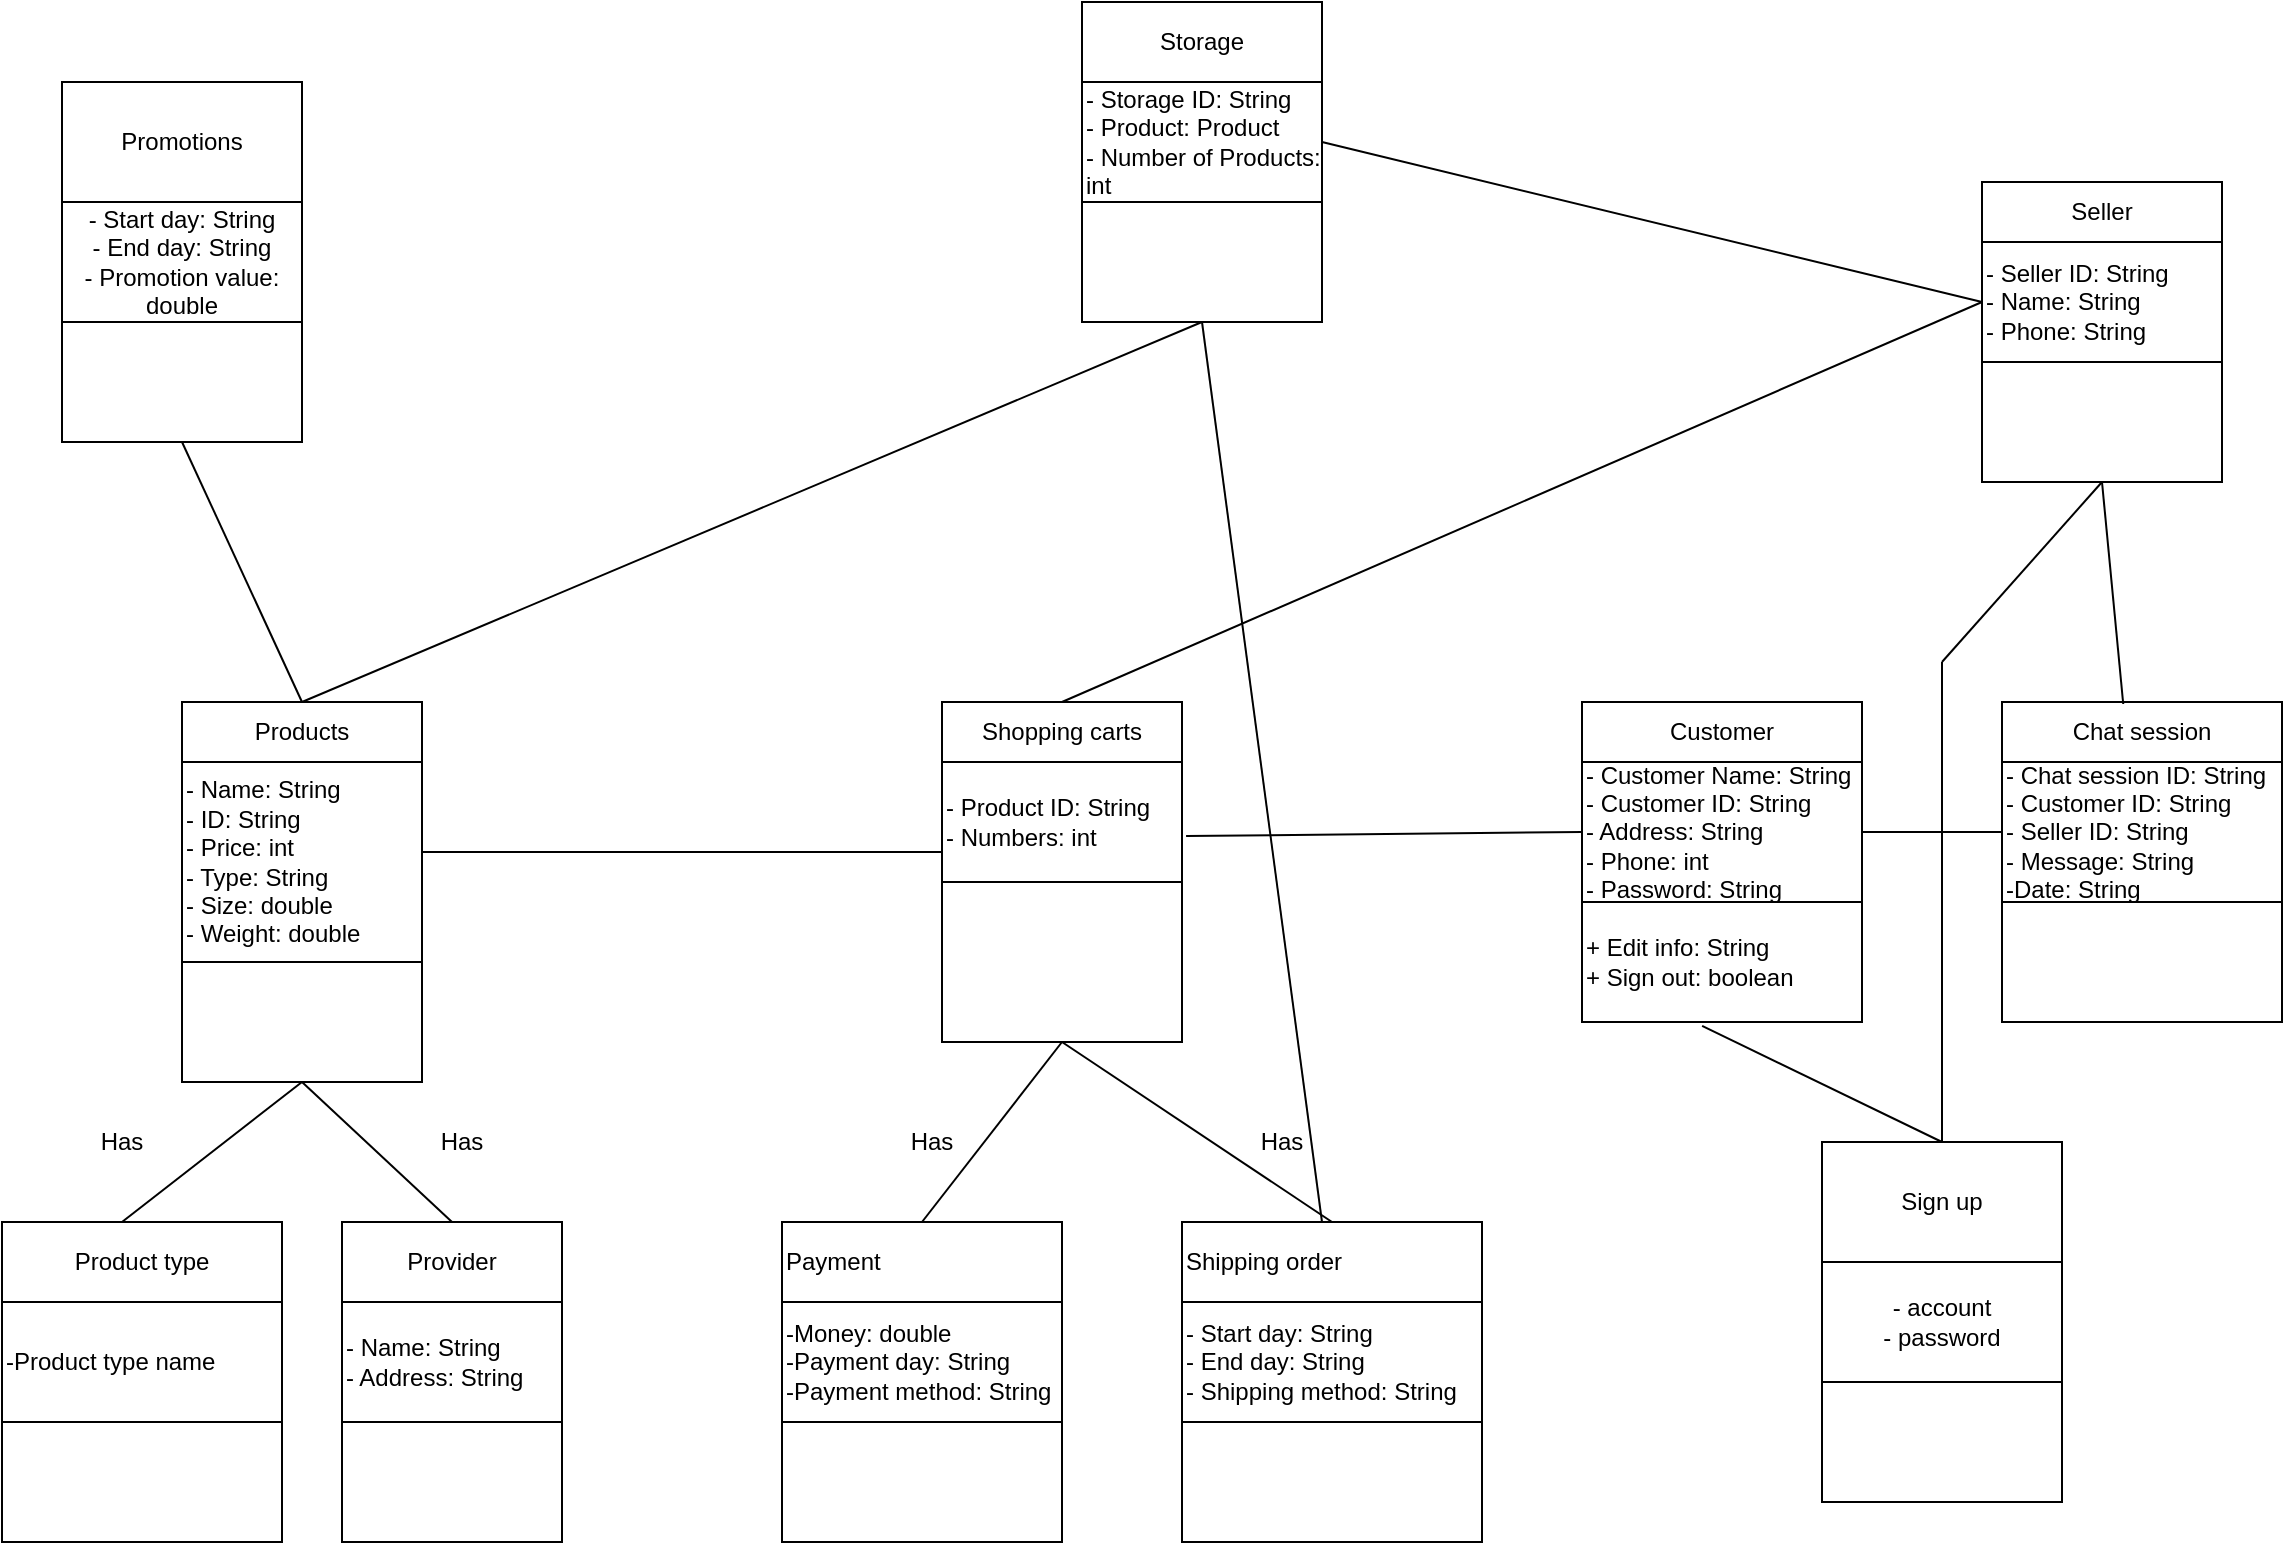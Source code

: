 <mxfile version="14.6.9" type="device"><diagram id="LX4eJwAMRMhfonvK7PKO" name="Page-1"><mxGraphModel dx="1736" dy="1727" grid="1" gridSize="10" guides="1" tooltips="1" connect="1" arrows="1" fold="1" page="1" pageScale="1" pageWidth="1169" pageHeight="827" background="none" math="0" shadow="0"><root><mxCell id="0"/><mxCell id="1" parent="0"/><mxCell id="oTQE_fZ3oGOkvN394g78-7" value="Products" style="rounded=0;whiteSpace=wrap;html=1;" parent="1" vertex="1"><mxGeometry x="100" y="100" width="120" height="30" as="geometry"/></mxCell><mxCell id="oTQE_fZ3oGOkvN394g78-9" value="- Name: String&amp;nbsp;&lt;br&gt;- ID: String&lt;br&gt;- Price: int&lt;br&gt;- Type: String&lt;br&gt;- Size: double&lt;br&gt;- Weight: double" style="rounded=0;whiteSpace=wrap;html=1;align=left;" parent="1" vertex="1"><mxGeometry x="100" y="130" width="120" height="100" as="geometry"/></mxCell><mxCell id="oTQE_fZ3oGOkvN394g78-10" value="" style="rounded=0;whiteSpace=wrap;html=1;" parent="1" vertex="1"><mxGeometry x="100" y="230" width="120" height="60" as="geometry"/></mxCell><mxCell id="oTQE_fZ3oGOkvN394g78-11" value="Product type" style="rounded=0;whiteSpace=wrap;html=1;align=center;" parent="1" vertex="1"><mxGeometry x="10" y="360" width="140" height="40" as="geometry"/></mxCell><mxCell id="oTQE_fZ3oGOkvN394g78-12" value="-Product type name" style="rounded=0;whiteSpace=wrap;html=1;align=left;" parent="1" vertex="1"><mxGeometry x="10" y="400" width="140" height="60" as="geometry"/></mxCell><mxCell id="oTQE_fZ3oGOkvN394g78-14" value="" style="rounded=0;whiteSpace=wrap;html=1;align=left;" parent="1" vertex="1"><mxGeometry x="10" y="460" width="140" height="60" as="geometry"/></mxCell><mxCell id="oTQE_fZ3oGOkvN394g78-15" value="Provider" style="rounded=0;whiteSpace=wrap;html=1;align=center;" parent="1" vertex="1"><mxGeometry x="180" y="360" width="110" height="40" as="geometry"/></mxCell><mxCell id="oTQE_fZ3oGOkvN394g78-16" value="- Name: String&lt;br&gt;- Address: String" style="rounded=0;whiteSpace=wrap;html=1;align=left;" parent="1" vertex="1"><mxGeometry x="180" y="400" width="110" height="60" as="geometry"/></mxCell><mxCell id="oTQE_fZ3oGOkvN394g78-17" value="" style="rounded=0;whiteSpace=wrap;html=1;align=left;" parent="1" vertex="1"><mxGeometry x="180" y="460" width="110" height="60" as="geometry"/></mxCell><mxCell id="oTQE_fZ3oGOkvN394g78-18" value="" style="endArrow=none;html=1;entryX=0.5;entryY=1;entryDx=0;entryDy=0;" parent="1" target="oTQE_fZ3oGOkvN394g78-10" edge="1"><mxGeometry width="50" height="50" relative="1" as="geometry"><mxPoint x="70" y="360" as="sourcePoint"/><mxPoint x="120" y="310" as="targetPoint"/></mxGeometry></mxCell><mxCell id="oTQE_fZ3oGOkvN394g78-19" value="" style="endArrow=none;html=1;exitX=0.5;exitY=1;exitDx=0;exitDy=0;entryX=0.5;entryY=0;entryDx=0;entryDy=0;" parent="1" source="oTQE_fZ3oGOkvN394g78-10" target="oTQE_fZ3oGOkvN394g78-15" edge="1"><mxGeometry width="50" height="50" relative="1" as="geometry"><mxPoint x="320" y="280" as="sourcePoint"/><mxPoint x="370" y="230" as="targetPoint"/></mxGeometry></mxCell><mxCell id="oTQE_fZ3oGOkvN394g78-20" value="Has" style="text;html=1;strokeColor=none;fillColor=none;align=center;verticalAlign=middle;whiteSpace=wrap;rounded=0;" parent="1" vertex="1"><mxGeometry x="50" y="310" width="40" height="20" as="geometry"/></mxCell><mxCell id="oTQE_fZ3oGOkvN394g78-22" value="Has" style="text;html=1;strokeColor=none;fillColor=none;align=center;verticalAlign=middle;whiteSpace=wrap;rounded=0;" parent="1" vertex="1"><mxGeometry x="220" y="305" width="40" height="30" as="geometry"/></mxCell><mxCell id="oTQE_fZ3oGOkvN394g78-23" value="Shopping carts" style="rounded=0;whiteSpace=wrap;html=1;align=center;" parent="1" vertex="1"><mxGeometry x="480" y="100" width="120" height="30" as="geometry"/></mxCell><mxCell id="oTQE_fZ3oGOkvN394g78-24" value="- Product ID: String&lt;br&gt;- Numbers: int" style="rounded=0;whiteSpace=wrap;html=1;align=left;" parent="1" vertex="1"><mxGeometry x="480" y="130" width="120" height="60" as="geometry"/></mxCell><mxCell id="oTQE_fZ3oGOkvN394g78-25" value="" style="rounded=0;whiteSpace=wrap;html=1;align=left;" parent="1" vertex="1"><mxGeometry x="480" y="190" width="120" height="80" as="geometry"/></mxCell><mxCell id="oTQE_fZ3oGOkvN394g78-26" value="Payment" style="rounded=0;whiteSpace=wrap;html=1;align=left;" parent="1" vertex="1"><mxGeometry x="400" y="360" width="140" height="40" as="geometry"/></mxCell><mxCell id="oTQE_fZ3oGOkvN394g78-27" value="" style="endArrow=none;html=1;entryX=0;entryY=0.75;entryDx=0;entryDy=0;" parent="1" target="oTQE_fZ3oGOkvN394g78-24" edge="1"><mxGeometry width="50" height="50" relative="1" as="geometry"><mxPoint x="220" y="175" as="sourcePoint"/><mxPoint x="370" y="300" as="targetPoint"/></mxGeometry></mxCell><mxCell id="oTQE_fZ3oGOkvN394g78-28" value="-Money: double&lt;br&gt;-Payment day: String&lt;br&gt;-Payment method: String" style="rounded=0;whiteSpace=wrap;html=1;align=left;" parent="1" vertex="1"><mxGeometry x="400" y="400" width="140" height="60" as="geometry"/></mxCell><mxCell id="oTQE_fZ3oGOkvN394g78-29" value="" style="rounded=0;whiteSpace=wrap;html=1;align=left;" parent="1" vertex="1"><mxGeometry x="400" y="460" width="140" height="60" as="geometry"/></mxCell><mxCell id="oTQE_fZ3oGOkvN394g78-31" value="" style="endArrow=none;html=1;entryX=0.5;entryY=1;entryDx=0;entryDy=0;exitX=0.5;exitY=0;exitDx=0;exitDy=0;" parent="1" source="oTQE_fZ3oGOkvN394g78-26" target="oTQE_fZ3oGOkvN394g78-25" edge="1"><mxGeometry width="50" height="50" relative="1" as="geometry"><mxPoint x="320" y="340" as="sourcePoint"/><mxPoint x="370" y="290" as="targetPoint"/></mxGeometry></mxCell><mxCell id="oTQE_fZ3oGOkvN394g78-32" value="Shipping order" style="rounded=0;whiteSpace=wrap;html=1;align=left;" parent="1" vertex="1"><mxGeometry x="600" y="360" width="150" height="40" as="geometry"/></mxCell><mxCell id="oTQE_fZ3oGOkvN394g78-33" value="" style="endArrow=none;html=1;exitX=0.5;exitY=0;exitDx=0;exitDy=0;" parent="1" source="oTQE_fZ3oGOkvN394g78-32" edge="1"><mxGeometry width="50" height="50" relative="1" as="geometry"><mxPoint x="320" y="340" as="sourcePoint"/><mxPoint x="540" y="270" as="targetPoint"/></mxGeometry></mxCell><mxCell id="oTQE_fZ3oGOkvN394g78-34" value="- Start day: String&lt;br&gt;- End day: String&lt;br&gt;- Shipping method: String&amp;nbsp;" style="rounded=0;whiteSpace=wrap;html=1;align=left;" parent="1" vertex="1"><mxGeometry x="600" y="400" width="150" height="60" as="geometry"/></mxCell><mxCell id="oTQE_fZ3oGOkvN394g78-35" value="" style="rounded=0;whiteSpace=wrap;html=1;align=left;" parent="1" vertex="1"><mxGeometry x="600" y="460" width="150" height="60" as="geometry"/></mxCell><mxCell id="oTQE_fZ3oGOkvN394g78-36" value="Has" style="text;html=1;strokeColor=none;fillColor=none;align=center;verticalAlign=middle;whiteSpace=wrap;rounded=0;" parent="1" vertex="1"><mxGeometry x="460" y="310" width="30" height="20" as="geometry"/></mxCell><mxCell id="oTQE_fZ3oGOkvN394g78-38" value="Has" style="text;html=1;strokeColor=none;fillColor=none;align=center;verticalAlign=middle;whiteSpace=wrap;rounded=0;" parent="1" vertex="1"><mxGeometry x="630" y="310" width="40" height="20" as="geometry"/></mxCell><mxCell id="oTQE_fZ3oGOkvN394g78-41" value="Customer" style="rounded=0;whiteSpace=wrap;html=1;align=center;" parent="1" vertex="1"><mxGeometry x="800" y="100" width="140" height="30" as="geometry"/></mxCell><mxCell id="oTQE_fZ3oGOkvN394g78-42" value="- Customer Name: String&lt;br&gt;- Customer ID: String&lt;br&gt;- Address: String&lt;br&gt;- Phone: int&amp;nbsp;&lt;br&gt;- Password: String" style="rounded=0;whiteSpace=wrap;html=1;align=left;" parent="1" vertex="1"><mxGeometry x="800" y="130" width="140" height="70" as="geometry"/></mxCell><mxCell id="oTQE_fZ3oGOkvN394g78-43" value="+ Edit info: String&lt;br&gt;+ Sign out: boolean" style="rounded=0;whiteSpace=wrap;html=1;align=left;" parent="1" vertex="1"><mxGeometry x="800" y="200" width="140" height="60" as="geometry"/></mxCell><mxCell id="oTQE_fZ3oGOkvN394g78-44" value="" style="endArrow=none;html=1;entryX=0;entryY=0.5;entryDx=0;entryDy=0;exitX=1.017;exitY=0.617;exitDx=0;exitDy=0;exitPerimeter=0;" parent="1" source="oTQE_fZ3oGOkvN394g78-24" target="oTQE_fZ3oGOkvN394g78-42" edge="1"><mxGeometry width="50" height="50" relative="1" as="geometry"><mxPoint x="730" y="390" as="sourcePoint"/><mxPoint x="780" y="340" as="targetPoint"/></mxGeometry></mxCell><mxCell id="oTQE_fZ3oGOkvN394g78-45" value="Chat session" style="rounded=0;whiteSpace=wrap;html=1;align=center;" parent="1" vertex="1"><mxGeometry x="1010" y="100" width="140" height="30" as="geometry"/></mxCell><mxCell id="oTQE_fZ3oGOkvN394g78-46" value="- Chat session ID: String&lt;br&gt;- Customer ID: String&lt;br&gt;- Seller ID: String&lt;br&gt;- Message: String&lt;br&gt;-Date: String" style="rounded=0;whiteSpace=wrap;html=1;align=left;" parent="1" vertex="1"><mxGeometry x="1010" y="130" width="140" height="70" as="geometry"/></mxCell><mxCell id="oTQE_fZ3oGOkvN394g78-47" value="" style="rounded=0;whiteSpace=wrap;html=1;align=left;" parent="1" vertex="1"><mxGeometry x="1010" y="200" width="140" height="60" as="geometry"/></mxCell><mxCell id="oTQE_fZ3oGOkvN394g78-48" value="" style="endArrow=none;html=1;entryX=0;entryY=0.5;entryDx=0;entryDy=0;" parent="1" target="oTQE_fZ3oGOkvN394g78-46" edge="1"><mxGeometry width="50" height="50" relative="1" as="geometry"><mxPoint x="940" y="165" as="sourcePoint"/><mxPoint x="780" y="120" as="targetPoint"/></mxGeometry></mxCell><mxCell id="oTQE_fZ3oGOkvN394g78-50" value="Seller" style="rounded=0;whiteSpace=wrap;html=1;align=center;" parent="1" vertex="1"><mxGeometry x="1000" y="-160" width="120" height="30" as="geometry"/></mxCell><mxCell id="oTQE_fZ3oGOkvN394g78-51" value="- Seller ID: String&lt;br&gt;- Name: String&lt;br&gt;- Phone: String" style="rounded=0;whiteSpace=wrap;html=1;align=left;" parent="1" vertex="1"><mxGeometry x="1000" y="-130" width="120" height="60" as="geometry"/></mxCell><mxCell id="oTQE_fZ3oGOkvN394g78-52" value="" style="rounded=0;whiteSpace=wrap;html=1;align=left;" parent="1" vertex="1"><mxGeometry x="1000" y="-70" width="120" height="60" as="geometry"/></mxCell><mxCell id="oTQE_fZ3oGOkvN394g78-53" value="" style="endArrow=none;html=1;exitX=0.433;exitY=0.033;exitDx=0;exitDy=0;entryX=0.5;entryY=1;entryDx=0;entryDy=0;exitPerimeter=0;" parent="1" source="oTQE_fZ3oGOkvN394g78-45" target="oTQE_fZ3oGOkvN394g78-52" edge="1"><mxGeometry width="50" height="50" relative="1" as="geometry"><mxPoint x="870" y="-50" as="sourcePoint"/><mxPoint x="920" y="-100" as="targetPoint"/></mxGeometry></mxCell><mxCell id="oTQE_fZ3oGOkvN394g78-54" value="" style="endArrow=none;html=1;exitX=0.5;exitY=0;exitDx=0;exitDy=0;entryX=0;entryY=0.5;entryDx=0;entryDy=0;" parent="1" source="oTQE_fZ3oGOkvN394g78-23" target="oTQE_fZ3oGOkvN394g78-51" edge="1"><mxGeometry width="50" height="50" relative="1" as="geometry"><mxPoint x="870" y="50" as="sourcePoint"/><mxPoint x="920" as="targetPoint"/></mxGeometry></mxCell><mxCell id="oTQE_fZ3oGOkvN394g78-55" value="Storage" style="rounded=0;whiteSpace=wrap;html=1;align=center;" parent="1" vertex="1"><mxGeometry x="550" y="-250" width="120" height="40" as="geometry"/></mxCell><mxCell id="oTQE_fZ3oGOkvN394g78-56" value="- Storage ID: String&lt;br&gt;- Product: Product&lt;br&gt;- Number of Products: int" style="rounded=0;whiteSpace=wrap;html=1;align=left;" parent="1" vertex="1"><mxGeometry x="550" y="-210" width="120" height="60" as="geometry"/></mxCell><mxCell id="oTQE_fZ3oGOkvN394g78-57" value="" style="rounded=0;whiteSpace=wrap;html=1;align=left;" parent="1" vertex="1"><mxGeometry x="550" y="-150" width="120" height="60" as="geometry"/></mxCell><mxCell id="oTQE_fZ3oGOkvN394g78-58" value="" style="endArrow=none;html=1;exitX=0.5;exitY=0;exitDx=0;exitDy=0;entryX=0.5;entryY=1;entryDx=0;entryDy=0;" parent="1" source="oTQE_fZ3oGOkvN394g78-7" target="oTQE_fZ3oGOkvN394g78-57" edge="1"><mxGeometry width="50" height="50" relative="1" as="geometry"><mxPoint x="250" y="40" as="sourcePoint"/><mxPoint x="300" y="-10" as="targetPoint"/></mxGeometry></mxCell><mxCell id="oTQE_fZ3oGOkvN394g78-59" value="" style="endArrow=none;html=1;entryX=0;entryY=0.5;entryDx=0;entryDy=0;" parent="1" target="oTQE_fZ3oGOkvN394g78-51" edge="1"><mxGeometry width="50" height="50" relative="1" as="geometry"><mxPoint x="670" y="-180" as="sourcePoint"/><mxPoint x="590" y="-260" as="targetPoint"/></mxGeometry></mxCell><mxCell id="oTQE_fZ3oGOkvN394g78-60" value="" style="endArrow=none;html=1;entryX=0.5;entryY=1;entryDx=0;entryDy=0;" parent="1" target="oTQE_fZ3oGOkvN394g78-57" edge="1"><mxGeometry width="50" height="50" relative="1" as="geometry"><mxPoint x="670" y="360" as="sourcePoint"/><mxPoint x="590" y="30" as="targetPoint"/></mxGeometry></mxCell><mxCell id="uejp9nhYNS2DHhOm3ADZ-1" value="Promotions" style="rounded=0;whiteSpace=wrap;html=1;" vertex="1" parent="1"><mxGeometry x="40" y="-210" width="120" height="60" as="geometry"/></mxCell><mxCell id="uejp9nhYNS2DHhOm3ADZ-2" value="&lt;span style=&quot;text-align: left&quot;&gt;- Start day: String&lt;/span&gt;&lt;br style=&quot;text-align: left&quot;&gt;&lt;span style=&quot;text-align: left&quot;&gt;- End day: String&lt;/span&gt;&lt;br style=&quot;text-align: left&quot;&gt;&lt;span style=&quot;text-align: left&quot;&gt;- Promotion value: double&lt;/span&gt;" style="rounded=0;whiteSpace=wrap;html=1;" vertex="1" parent="1"><mxGeometry x="40" y="-150" width="120" height="60" as="geometry"/></mxCell><mxCell id="uejp9nhYNS2DHhOm3ADZ-3" value="" style="rounded=0;whiteSpace=wrap;html=1;" vertex="1" parent="1"><mxGeometry x="40" y="-90" width="120" height="60" as="geometry"/></mxCell><mxCell id="uejp9nhYNS2DHhOm3ADZ-5" value="" style="endArrow=none;html=1;exitX=0.5;exitY=0;exitDx=0;exitDy=0;entryX=0.5;entryY=1;entryDx=0;entryDy=0;" edge="1" parent="1" source="oTQE_fZ3oGOkvN394g78-7" target="uejp9nhYNS2DHhOm3ADZ-3"><mxGeometry width="50" height="50" relative="1" as="geometry"><mxPoint x="420" as="sourcePoint"/><mxPoint x="470" y="-50" as="targetPoint"/></mxGeometry></mxCell><mxCell id="uejp9nhYNS2DHhOm3ADZ-6" value="Sign up" style="rounded=0;whiteSpace=wrap;html=1;" vertex="1" parent="1"><mxGeometry x="920" y="320" width="120" height="60" as="geometry"/></mxCell><mxCell id="uejp9nhYNS2DHhOm3ADZ-7" value="- account&lt;br&gt;- password" style="rounded=0;whiteSpace=wrap;html=1;" vertex="1" parent="1"><mxGeometry x="920" y="380" width="120" height="60" as="geometry"/></mxCell><mxCell id="uejp9nhYNS2DHhOm3ADZ-8" value="" style="rounded=0;whiteSpace=wrap;html=1;" vertex="1" parent="1"><mxGeometry x="920" y="440" width="120" height="60" as="geometry"/></mxCell><mxCell id="uejp9nhYNS2DHhOm3ADZ-9" value="" style="endArrow=none;html=1;entryX=0.5;entryY=0;entryDx=0;entryDy=0;exitX=0.429;exitY=1.033;exitDx=0;exitDy=0;exitPerimeter=0;" edge="1" parent="1" source="oTQE_fZ3oGOkvN394g78-43" target="uejp9nhYNS2DHhOm3ADZ-6"><mxGeometry width="50" height="50" relative="1" as="geometry"><mxPoint x="870" y="400" as="sourcePoint"/><mxPoint x="920" y="350" as="targetPoint"/></mxGeometry></mxCell><mxCell id="uejp9nhYNS2DHhOm3ADZ-13" value="" style="endArrow=none;html=1;" edge="1" parent="1"><mxGeometry width="50" height="50" relative="1" as="geometry"><mxPoint x="980" y="80" as="sourcePoint"/><mxPoint x="1060" y="-10" as="targetPoint"/></mxGeometry></mxCell><mxCell id="uejp9nhYNS2DHhOm3ADZ-14" value="" style="endArrow=none;html=1;" edge="1" parent="1"><mxGeometry width="50" height="50" relative="1" as="geometry"><mxPoint x="980" y="320" as="sourcePoint"/><mxPoint x="980" y="80" as="targetPoint"/></mxGeometry></mxCell></root></mxGraphModel></diagram></mxfile>